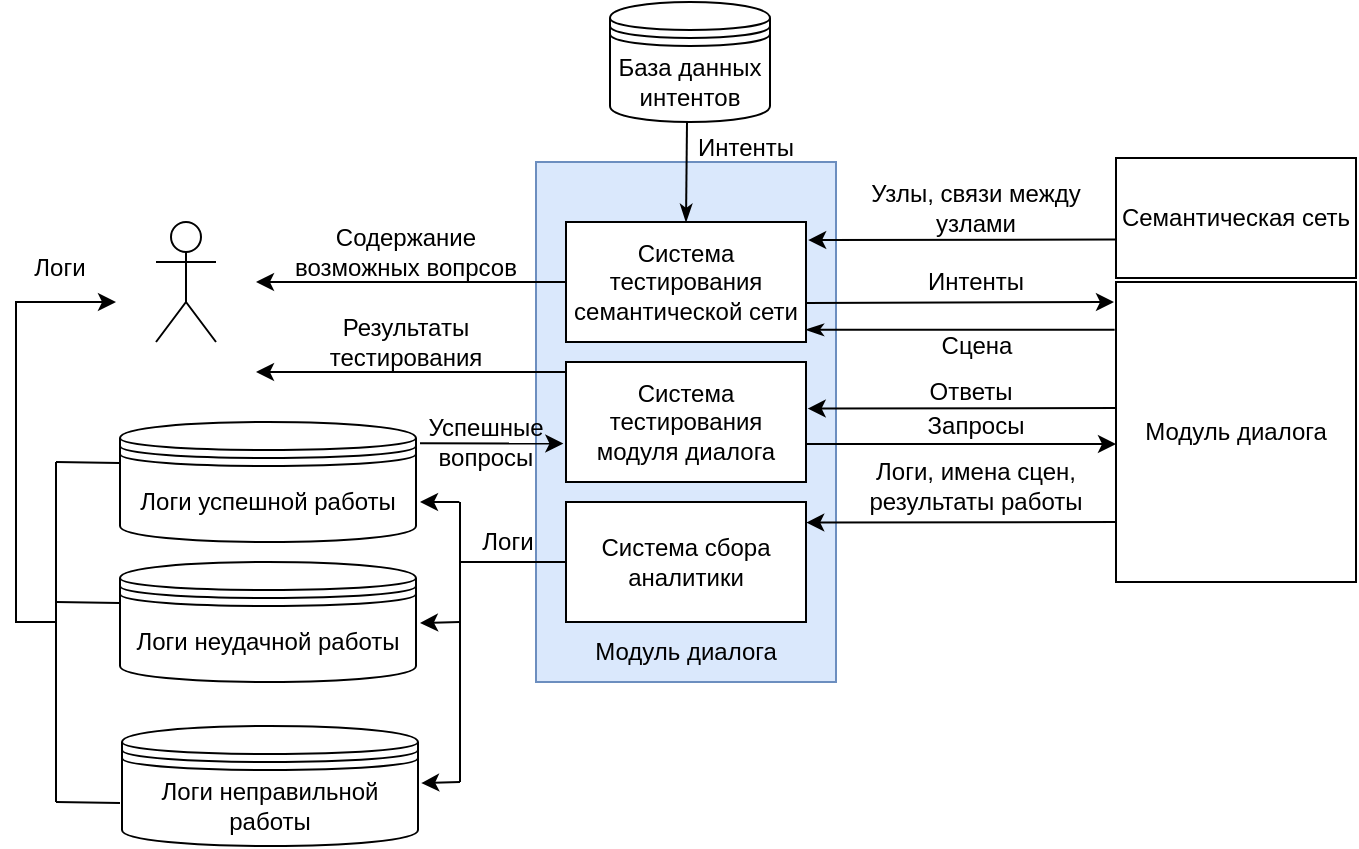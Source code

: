 <mxfile version="22.1.11" type="device">
  <diagram name="Страница — 1" id="ibCClf85kll2x8lXQrQq">
    <mxGraphModel dx="1202" dy="668" grid="1" gridSize="10" guides="1" tooltips="1" connect="1" arrows="1" fold="1" page="1" pageScale="1" pageWidth="3300" pageHeight="4681" math="0" shadow="0">
      <root>
        <mxCell id="0" />
        <mxCell id="1" parent="0" />
        <mxCell id="I3pqL2sUIo5yyG4nDDzl-2" value="" style="rounded=0;whiteSpace=wrap;html=1;fillColor=#dae8fc;strokeColor=#6c8ebf;" parent="1" vertex="1">
          <mxGeometry x="820" y="1530" width="150" height="260" as="geometry" />
        </mxCell>
        <mxCell id="I3pqL2sUIo5yyG4nDDzl-3" value="Система тестирования семантической сети" style="rounded=0;whiteSpace=wrap;html=1;" parent="1" vertex="1">
          <mxGeometry x="835" y="1560" width="120" height="60" as="geometry" />
        </mxCell>
        <mxCell id="I3pqL2sUIo5yyG4nDDzl-4" value="Система тестирования модуля диалога" style="rounded=0;whiteSpace=wrap;html=1;" parent="1" vertex="1">
          <mxGeometry x="835" y="1630" width="120" height="60" as="geometry" />
        </mxCell>
        <mxCell id="I3pqL2sUIo5yyG4nDDzl-5" value="Система сбора аналитики" style="rounded=0;whiteSpace=wrap;html=1;" parent="1" vertex="1">
          <mxGeometry x="835" y="1700" width="120" height="60" as="geometry" />
        </mxCell>
        <mxCell id="I3pqL2sUIo5yyG4nDDzl-6" value="Семантическая сеть" style="rounded=0;whiteSpace=wrap;html=1;" parent="1" vertex="1">
          <mxGeometry x="1110" y="1528" width="120" height="60" as="geometry" />
        </mxCell>
        <mxCell id="I3pqL2sUIo5yyG4nDDzl-7" value="" style="endArrow=classic;html=1;rounded=0;exitX=-0.004;exitY=0.68;exitDx=0;exitDy=0;entryX=1.009;entryY=0.151;entryDx=0;entryDy=0;entryPerimeter=0;exitPerimeter=0;" parent="1" source="I3pqL2sUIo5yyG4nDDzl-6" target="I3pqL2sUIo5yyG4nDDzl-3" edge="1">
          <mxGeometry width="50" height="50" relative="1" as="geometry">
            <mxPoint x="1010" y="1580" as="sourcePoint" />
            <mxPoint x="1060" y="1530" as="targetPoint" />
          </mxGeometry>
        </mxCell>
        <mxCell id="I3pqL2sUIo5yyG4nDDzl-8" value="Узлы, связи между узлами" style="text;html=1;strokeColor=none;fillColor=none;align=center;verticalAlign=middle;whiteSpace=wrap;rounded=0;" parent="1" vertex="1">
          <mxGeometry x="980" y="1538" width="120" height="30" as="geometry" />
        </mxCell>
        <mxCell id="I3pqL2sUIo5yyG4nDDzl-9" value="" style="endArrow=classic;html=1;rounded=0;exitX=0;exitY=0.5;exitDx=0;exitDy=0;" parent="1" source="I3pqL2sUIo5yyG4nDDzl-3" edge="1">
          <mxGeometry width="50" height="50" relative="1" as="geometry">
            <mxPoint x="1010" y="1580" as="sourcePoint" />
            <mxPoint x="680" y="1590" as="targetPoint" />
          </mxGeometry>
        </mxCell>
        <mxCell id="I3pqL2sUIo5yyG4nDDzl-10" value="Содержание возможных вопрсов" style="text;html=1;strokeColor=none;fillColor=none;align=center;verticalAlign=middle;whiteSpace=wrap;rounded=0;" parent="1" vertex="1">
          <mxGeometry x="690" y="1560" width="130" height="30" as="geometry" />
        </mxCell>
        <mxCell id="I3pqL2sUIo5yyG4nDDzl-11" value="Модуль диалога" style="rounded=0;whiteSpace=wrap;html=1;" parent="1" vertex="1">
          <mxGeometry x="1110" y="1590" width="120" height="150" as="geometry" />
        </mxCell>
        <mxCell id="I3pqL2sUIo5yyG4nDDzl-13" value="Сцена" style="text;html=1;strokeColor=none;fillColor=none;align=center;verticalAlign=middle;whiteSpace=wrap;rounded=0;" parent="1" vertex="1">
          <mxGeometry x="1002.5" y="1607" width="75" height="30" as="geometry" />
        </mxCell>
        <mxCell id="I3pqL2sUIo5yyG4nDDzl-14" value="" style="endArrow=none;html=1;rounded=0;exitX=0.991;exitY=0.898;exitDx=0;exitDy=0;entryX=-0.014;entryY=0.151;entryDx=0;entryDy=0;exitPerimeter=0;entryPerimeter=0;startArrow=classicThin;startFill=1;endFill=0;" parent="1" edge="1">
          <mxGeometry width="50" height="50" relative="1" as="geometry">
            <mxPoint x="954.92" y="1613.88" as="sourcePoint" />
            <mxPoint x="1109.32" y="1613.858" as="targetPoint" />
          </mxGeometry>
        </mxCell>
        <mxCell id="I3pqL2sUIo5yyG4nDDzl-15" value="Интенты" style="text;html=1;strokeColor=none;fillColor=none;align=center;verticalAlign=middle;whiteSpace=wrap;rounded=0;" parent="1" vertex="1">
          <mxGeometry x="1005" y="1575" width="70" height="30" as="geometry" />
        </mxCell>
        <mxCell id="I3pqL2sUIo5yyG4nDDzl-16" value="" style="shape=umlActor;verticalLabelPosition=bottom;verticalAlign=top;html=1;outlineConnect=0;" parent="1" vertex="1">
          <mxGeometry x="630" y="1560" width="30" height="60" as="geometry" />
        </mxCell>
        <mxCell id="I3pqL2sUIo5yyG4nDDzl-20" value="" style="endArrow=classic;html=1;rounded=0;exitX=1.001;exitY=0.676;exitDx=0;exitDy=0;exitPerimeter=0;" parent="1" source="I3pqL2sUIo5yyG4nDDzl-3" edge="1">
          <mxGeometry width="50" height="50" relative="1" as="geometry">
            <mxPoint x="960" y="1600" as="sourcePoint" />
            <mxPoint x="1109" y="1600" as="targetPoint" />
          </mxGeometry>
        </mxCell>
        <mxCell id="I3pqL2sUIo5yyG4nDDzl-22" value="" style="endArrow=classic;html=1;rounded=0;entryX=1.001;entryY=0.171;entryDx=0;entryDy=0;entryPerimeter=0;" parent="1" target="I3pqL2sUIo5yyG4nDDzl-5" edge="1">
          <mxGeometry width="50" height="50" relative="1" as="geometry">
            <mxPoint x="1110" y="1710" as="sourcePoint" />
            <mxPoint x="960" y="1710" as="targetPoint" />
          </mxGeometry>
        </mxCell>
        <mxCell id="I3pqL2sUIo5yyG4nDDzl-23" value="Логи, имена сцен, результаты работы" style="text;html=1;strokeColor=none;fillColor=none;align=center;verticalAlign=middle;whiteSpace=wrap;rounded=0;" parent="1" vertex="1">
          <mxGeometry x="975" y="1679.5" width="130" height="25" as="geometry" />
        </mxCell>
        <mxCell id="I3pqL2sUIo5yyG4nDDzl-29" value="" style="endArrow=none;html=1;rounded=0;exitX=0;exitY=0.5;exitDx=0;exitDy=0;" parent="1" source="I3pqL2sUIo5yyG4nDDzl-5" edge="1">
          <mxGeometry width="50" height="50" relative="1" as="geometry">
            <mxPoint x="807" y="1730" as="sourcePoint" />
            <mxPoint x="782" y="1730" as="targetPoint" />
          </mxGeometry>
        </mxCell>
        <mxCell id="I3pqL2sUIo5yyG4nDDzl-30" value="" style="endArrow=none;html=1;rounded=0;" parent="1" edge="1">
          <mxGeometry width="50" height="50" relative="1" as="geometry">
            <mxPoint x="782" y="1840" as="sourcePoint" />
            <mxPoint x="782" y="1700" as="targetPoint" />
          </mxGeometry>
        </mxCell>
        <mxCell id="I3pqL2sUIo5yyG4nDDzl-31" value="" style="endArrow=classic;html=1;rounded=0;entryX=1.002;entryY=0.341;entryDx=0;entryDy=0;entryPerimeter=0;" parent="1" edge="1">
          <mxGeometry width="50" height="50" relative="1" as="geometry">
            <mxPoint x="781.7" y="1700.04" as="sourcePoint" />
            <mxPoint x="762" y="1700" as="targetPoint" />
          </mxGeometry>
        </mxCell>
        <mxCell id="I3pqL2sUIo5yyG4nDDzl-32" value="" style="endArrow=classic;html=1;rounded=0;entryX=1.004;entryY=0.584;entryDx=0;entryDy=0;entryPerimeter=0;" parent="1" edge="1">
          <mxGeometry width="50" height="50" relative="1" as="geometry">
            <mxPoint x="782" y="1840" as="sourcePoint" />
            <mxPoint x="762.6" y="1840.54" as="targetPoint" />
          </mxGeometry>
        </mxCell>
        <mxCell id="I3pqL2sUIo5yyG4nDDzl-33" value="" style="endArrow=classic;html=1;rounded=0;entryX=1;entryY=0.5;entryDx=0;entryDy=0;" parent="1" edge="1">
          <mxGeometry width="50" height="50" relative="1" as="geometry">
            <mxPoint x="782" y="1760" as="sourcePoint" />
            <mxPoint x="762" y="1760.5" as="targetPoint" />
          </mxGeometry>
        </mxCell>
        <mxCell id="I3pqL2sUIo5yyG4nDDzl-34" value="Логи" style="text;html=1;strokeColor=none;fillColor=none;align=center;verticalAlign=middle;whiteSpace=wrap;rounded=0;" parent="1" vertex="1">
          <mxGeometry x="775.5" y="1704.5" width="60" height="30" as="geometry" />
        </mxCell>
        <mxCell id="I3pqL2sUIo5yyG4nDDzl-37" value="Успешные вопросы" style="text;html=1;strokeColor=none;fillColor=none;align=center;verticalAlign=middle;whiteSpace=wrap;rounded=0;" parent="1" vertex="1">
          <mxGeometry x="749.5" y="1654.5" width="90" height="30" as="geometry" />
        </mxCell>
        <mxCell id="I3pqL2sUIo5yyG4nDDzl-38" value="" style="endArrow=classic;html=1;rounded=0;exitX=1;exitY=0.178;exitDx=0;exitDy=0;exitPerimeter=0;entryX=-0.011;entryY=0.68;entryDx=0;entryDy=0;entryPerimeter=0;" parent="1" target="I3pqL2sUIo5yyG4nDDzl-4" edge="1">
          <mxGeometry width="50" height="50" relative="1" as="geometry">
            <mxPoint x="762" y="1670.68" as="sourcePoint" />
            <mxPoint x="920" y="1700" as="targetPoint" />
          </mxGeometry>
        </mxCell>
        <mxCell id="I3pqL2sUIo5yyG4nDDzl-39" value="" style="endArrow=classic;html=1;rounded=0;exitX=0;exitY=0.25;exitDx=0;exitDy=0;" parent="1" edge="1">
          <mxGeometry width="50" height="50" relative="1" as="geometry">
            <mxPoint x="835.0" y="1635" as="sourcePoint" />
            <mxPoint x="680" y="1635" as="targetPoint" />
          </mxGeometry>
        </mxCell>
        <mxCell id="I3pqL2sUIo5yyG4nDDzl-40" value="Результаты тестирования" style="text;html=1;strokeColor=none;fillColor=none;align=center;verticalAlign=middle;whiteSpace=wrap;rounded=0;" parent="1" vertex="1">
          <mxGeometry x="690" y="1605" width="130" height="30" as="geometry" />
        </mxCell>
        <mxCell id="I3pqL2sUIo5yyG4nDDzl-42" value="" style="endArrow=classic;html=1;rounded=0;exitX=1;exitY=0.5;exitDx=0;exitDy=0;entryX=0;entryY=0.35;entryDx=0;entryDy=0;entryPerimeter=0;" parent="1" edge="1">
          <mxGeometry width="50" height="50" relative="1" as="geometry">
            <mxPoint x="955" y="1671" as="sourcePoint" />
            <mxPoint x="1110" y="1671" as="targetPoint" />
          </mxGeometry>
        </mxCell>
        <mxCell id="I3pqL2sUIo5yyG4nDDzl-44" value="Запросы" style="text;html=1;strokeColor=none;fillColor=none;align=center;verticalAlign=middle;whiteSpace=wrap;rounded=0;" parent="1" vertex="1">
          <mxGeometry x="1010" y="1649.5" width="60" height="25" as="geometry" />
        </mxCell>
        <mxCell id="I3pqL2sUIo5yyG4nDDzl-45" value="" style="endArrow=classic;html=1;rounded=0;exitX=0;exitY=0.25;exitDx=0;exitDy=0;entryX=1.007;entryY=0.388;entryDx=0;entryDy=0;entryPerimeter=0;" parent="1" target="I3pqL2sUIo5yyG4nDDzl-4" edge="1">
          <mxGeometry width="50" height="50" relative="1" as="geometry">
            <mxPoint x="1110" y="1653" as="sourcePoint" />
            <mxPoint x="960" y="1654" as="targetPoint" />
          </mxGeometry>
        </mxCell>
        <mxCell id="I3pqL2sUIo5yyG4nDDzl-46" value="Ответы" style="text;html=1;strokeColor=none;fillColor=none;align=center;verticalAlign=middle;whiteSpace=wrap;rounded=0;" parent="1" vertex="1">
          <mxGeometry x="1000" y="1630" width="75" height="30" as="geometry" />
        </mxCell>
        <mxCell id="I3pqL2sUIo5yyG4nDDzl-47" value="" style="endArrow=classic;html=1;rounded=0;" parent="1" edge="1">
          <mxGeometry width="50" height="50" relative="1" as="geometry">
            <mxPoint x="560" y="1760" as="sourcePoint" />
            <mxPoint x="610" y="1600" as="targetPoint" />
            <Array as="points">
              <mxPoint x="580" y="1760" />
              <mxPoint x="560" y="1760" />
              <mxPoint x="560" y="1600" />
            </Array>
          </mxGeometry>
        </mxCell>
        <mxCell id="I3pqL2sUIo5yyG4nDDzl-48" value="" style="endArrow=none;html=1;rounded=0;" parent="1" edge="1">
          <mxGeometry width="50" height="50" relative="1" as="geometry">
            <mxPoint x="580" y="1850" as="sourcePoint" />
            <mxPoint x="580" y="1680" as="targetPoint" />
          </mxGeometry>
        </mxCell>
        <mxCell id="I3pqL2sUIo5yyG4nDDzl-50" value="" style="endArrow=none;html=1;rounded=0;entryX=-0.002;entryY=0.341;entryDx=0;entryDy=0;entryPerimeter=0;" parent="1" edge="1">
          <mxGeometry width="50" height="50" relative="1" as="geometry">
            <mxPoint x="580" y="1680" as="sourcePoint" />
            <mxPoint x="611.7" y="1680.46" as="targetPoint" />
          </mxGeometry>
        </mxCell>
        <mxCell id="I3pqL2sUIo5yyG4nDDzl-51" value="" style="endArrow=none;html=1;rounded=0;entryX=-0.001;entryY=0.334;entryDx=0;entryDy=0;entryPerimeter=0;" parent="1" edge="1">
          <mxGeometry width="50" height="50" relative="1" as="geometry">
            <mxPoint x="580" y="1750" as="sourcePoint" />
            <mxPoint x="611.85" y="1750.54" as="targetPoint" />
          </mxGeometry>
        </mxCell>
        <mxCell id="I3pqL2sUIo5yyG4nDDzl-52" value="" style="endArrow=none;html=1;rounded=0;entryX=0;entryY=0.75;entryDx=0;entryDy=0;" parent="1" edge="1">
          <mxGeometry width="50" height="50" relative="1" as="geometry">
            <mxPoint x="580" y="1850" as="sourcePoint" />
            <mxPoint x="612" y="1850.5" as="targetPoint" />
          </mxGeometry>
        </mxCell>
        <mxCell id="I3pqL2sUIo5yyG4nDDzl-53" value="Логи" style="text;html=1;strokeColor=none;fillColor=none;align=center;verticalAlign=middle;whiteSpace=wrap;rounded=0;" parent="1" vertex="1">
          <mxGeometry x="552" y="1568" width="60" height="30" as="geometry" />
        </mxCell>
        <mxCell id="I3pqL2sUIo5yyG4nDDzl-58" value="" style="endArrow=none;html=1;rounded=0;exitX=0.5;exitY=0;exitDx=0;exitDy=0;entryX=0.5;entryY=1;entryDx=0;entryDy=0;startArrow=classicThin;startFill=1;endFill=0;" parent="1" source="I3pqL2sUIo5yyG4nDDzl-3" edge="1">
          <mxGeometry width="50" height="50" relative="1" as="geometry">
            <mxPoint x="930" y="1600" as="sourcePoint" />
            <mxPoint x="895.5" y="1510" as="targetPoint" />
          </mxGeometry>
        </mxCell>
        <mxCell id="I3pqL2sUIo5yyG4nDDzl-59" value="Интенты" style="text;html=1;strokeColor=none;fillColor=none;align=center;verticalAlign=middle;whiteSpace=wrap;rounded=0;" parent="1" vertex="1">
          <mxGeometry x="895" y="1508" width="60" height="30" as="geometry" />
        </mxCell>
        <mxCell id="q9797uvoI0PPJ3Q1OyBp-1" value="База данных интентов" style="shape=datastore;whiteSpace=wrap;html=1;" vertex="1" parent="1">
          <mxGeometry x="857" y="1450" width="80" height="60" as="geometry" />
        </mxCell>
        <mxCell id="q9797uvoI0PPJ3Q1OyBp-16" value="Логи успешной работы" style="shape=datastore;whiteSpace=wrap;html=1;" vertex="1" parent="1">
          <mxGeometry x="612" y="1660" width="148" height="60" as="geometry" />
        </mxCell>
        <mxCell id="q9797uvoI0PPJ3Q1OyBp-17" value="Логи неудачной работы" style="shape=datastore;whiteSpace=wrap;html=1;" vertex="1" parent="1">
          <mxGeometry x="612" y="1730" width="148" height="60" as="geometry" />
        </mxCell>
        <mxCell id="q9797uvoI0PPJ3Q1OyBp-18" value="Логи неправильной работы" style="shape=datastore;whiteSpace=wrap;html=1;" vertex="1" parent="1">
          <mxGeometry x="613" y="1812" width="148" height="60" as="geometry" />
        </mxCell>
        <mxCell id="q9797uvoI0PPJ3Q1OyBp-19" value="Модуль диалога" style="text;html=1;strokeColor=none;fillColor=none;align=center;verticalAlign=middle;whiteSpace=wrap;rounded=0;" vertex="1" parent="1">
          <mxGeometry x="839.5" y="1760" width="110" height="30" as="geometry" />
        </mxCell>
      </root>
    </mxGraphModel>
  </diagram>
</mxfile>
